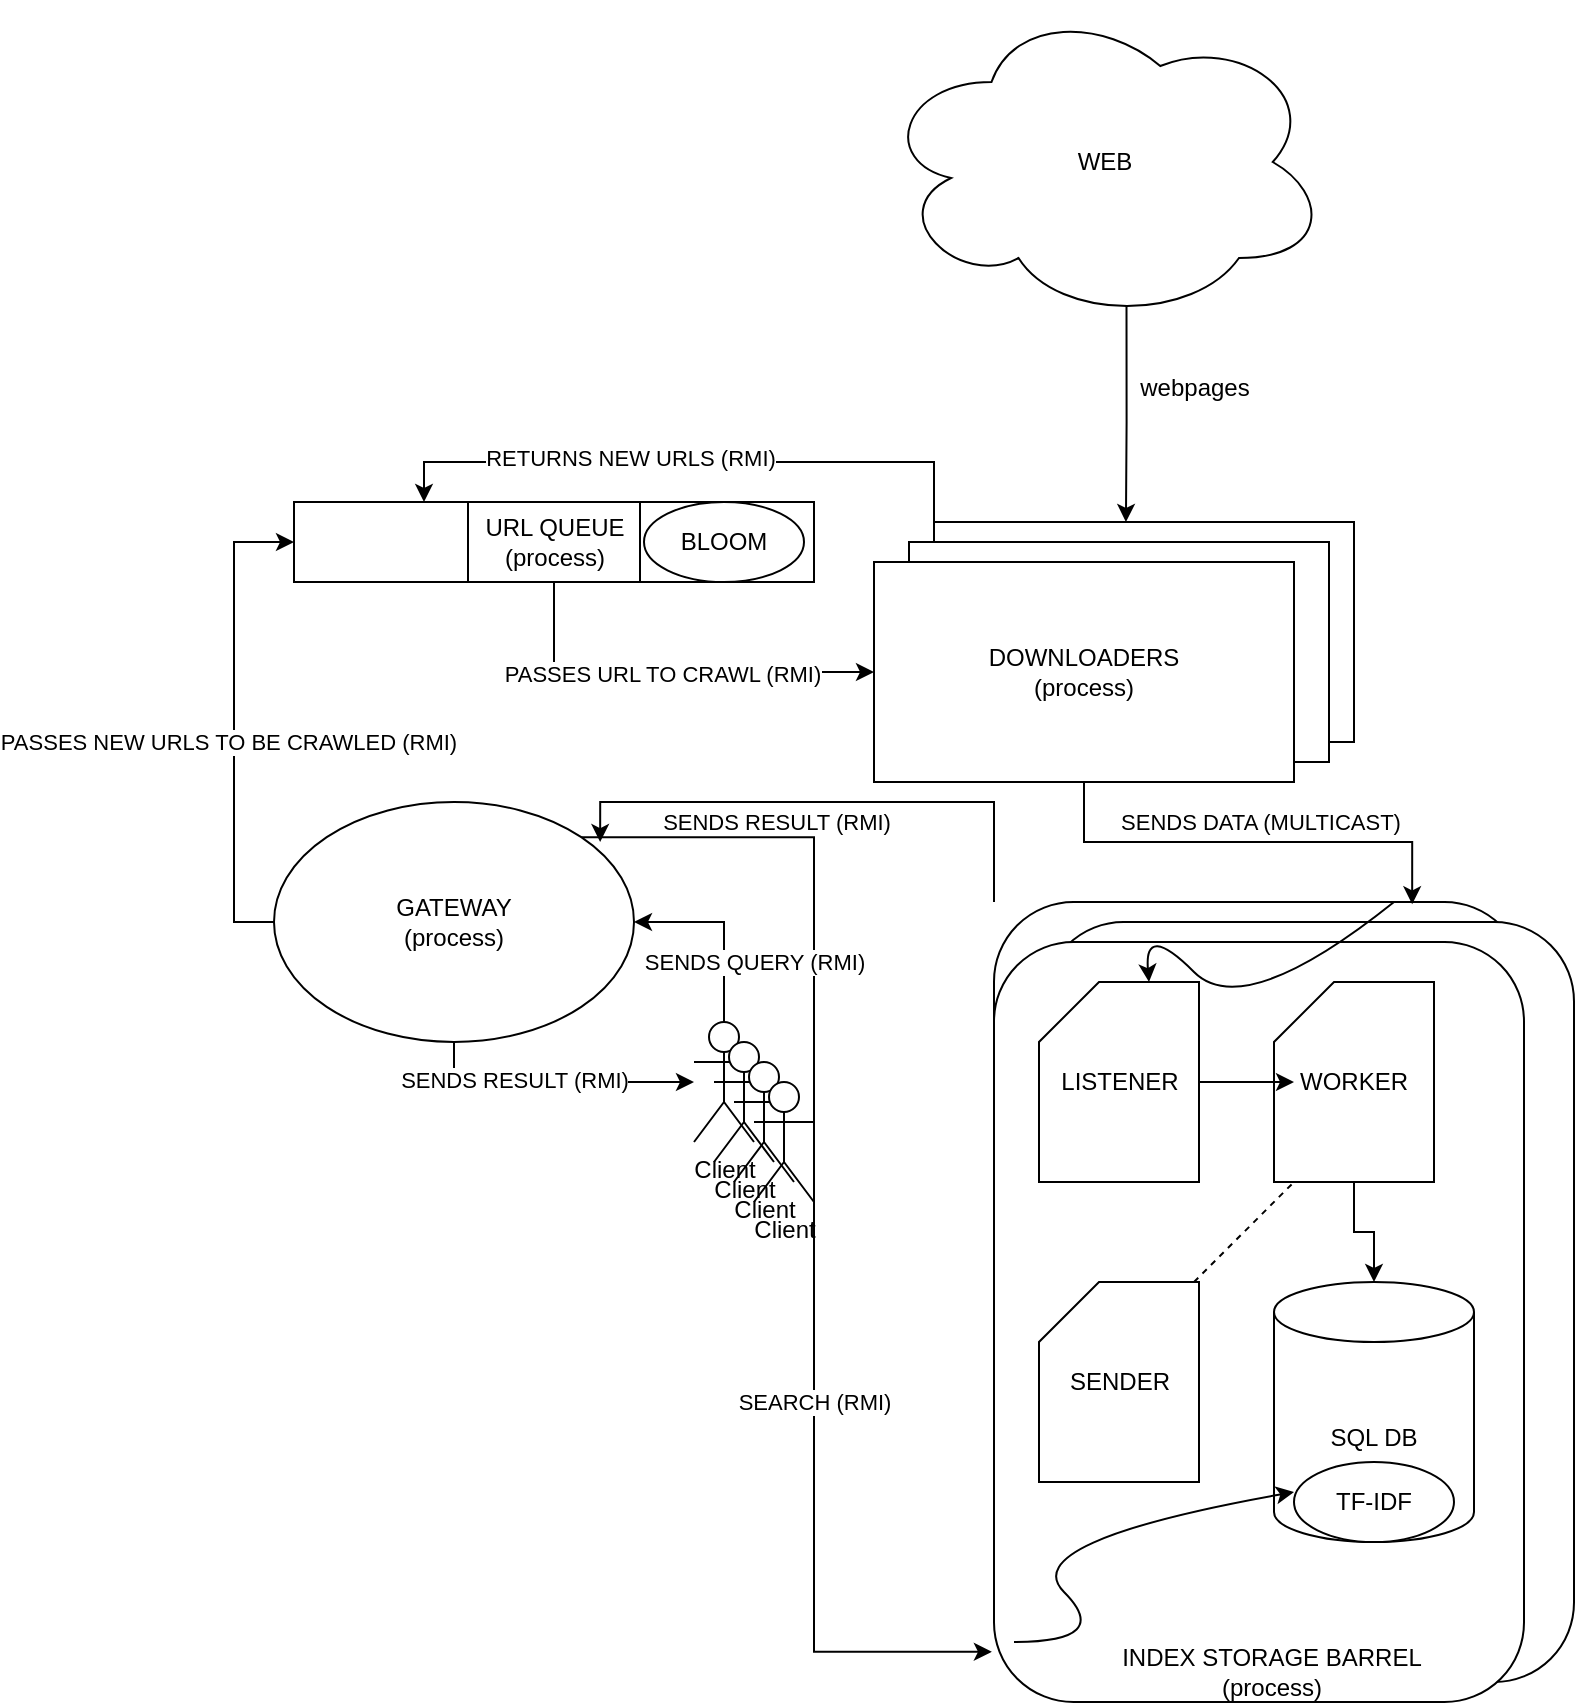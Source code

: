<mxfile version="24.2.2" type="device">
  <diagram name="Página-1" id="AQis3Hg6DkU5vkPPLNgG">
    <mxGraphModel dx="2227" dy="744" grid="1" gridSize="10" guides="1" tooltips="1" connect="1" arrows="1" fold="1" page="1" pageScale="1" pageWidth="827" pageHeight="1169" math="0" shadow="0">
      <root>
        <mxCell id="0" />
        <mxCell id="1" parent="0" />
        <mxCell id="kRZag-kqWFewV96_-z3r-1" style="edgeStyle=orthogonalEdgeStyle;rounded=0;orthogonalLoop=1;jettySize=auto;html=1;exitX=0;exitY=0;exitDx=0;exitDy=0;entryX=0.25;entryY=0;entryDx=0;entryDy=0;" edge="1" parent="1" source="RFBUqMEd2B99HiIqJ6Cl-3" target="RFBUqMEd2B99HiIqJ6Cl-2">
          <mxGeometry relative="1" as="geometry" />
        </mxCell>
        <mxCell id="kRZag-kqWFewV96_-z3r-2" value="RETURNS NEW URLS (RMI)" style="edgeLabel;html=1;align=center;verticalAlign=middle;resizable=0;points=[];" vertex="1" connectable="0" parent="kRZag-kqWFewV96_-z3r-1">
          <mxGeometry x="0.193" y="-2" relative="1" as="geometry">
            <mxPoint as="offset" />
          </mxGeometry>
        </mxCell>
        <mxCell id="RFBUqMEd2B99HiIqJ6Cl-3" value="" style="rounded=0;whiteSpace=wrap;html=1;" parent="1" vertex="1">
          <mxGeometry x="450" y="510" width="210" height="110" as="geometry" />
        </mxCell>
        <mxCell id="RFBUqMEd2B99HiIqJ6Cl-32" value="" style="rounded=0;whiteSpace=wrap;html=1;" parent="1" vertex="1">
          <mxGeometry x="437.5" y="520" width="210" height="110" as="geometry" />
        </mxCell>
        <mxCell id="RFBUqMEd2B99HiIqJ6Cl-8" style="edgeStyle=orthogonalEdgeStyle;rounded=0;orthogonalLoop=1;jettySize=auto;html=1;exitX=0.5;exitY=1;exitDx=0;exitDy=0;entryX=0;entryY=0.5;entryDx=0;entryDy=0;" parent="1" source="RFBUqMEd2B99HiIqJ6Cl-2" target="RFBUqMEd2B99HiIqJ6Cl-5" edge="1">
          <mxGeometry relative="1" as="geometry" />
        </mxCell>
        <mxCell id="RFBUqMEd2B99HiIqJ6Cl-9" value="PASSES URL TO CRAWL (RMI)" style="edgeLabel;html=1;align=center;verticalAlign=middle;resizable=0;points=[];" parent="RFBUqMEd2B99HiIqJ6Cl-8" vertex="1" connectable="0">
          <mxGeometry x="-0.034" y="-1" relative="1" as="geometry">
            <mxPoint as="offset" />
          </mxGeometry>
        </mxCell>
        <mxCell id="RFBUqMEd2B99HiIqJ6Cl-2" value="&lt;div&gt;URL QUEUE&lt;br&gt;(process)&lt;/div&gt;" style="shape=process;whiteSpace=wrap;html=1;backgroundOutline=1;size=0.333;" parent="1" vertex="1">
          <mxGeometry x="130" y="500" width="260" height="40" as="geometry" />
        </mxCell>
        <mxCell id="RFBUqMEd2B99HiIqJ6Cl-5" value="&lt;div&gt;DOWNLOADERS&lt;/div&gt;&lt;div&gt;(process)&lt;br&gt;&lt;/div&gt;" style="rounded=0;whiteSpace=wrap;html=1;" parent="1" vertex="1">
          <mxGeometry x="420" y="530" width="210" height="110" as="geometry" />
        </mxCell>
        <mxCell id="RFBUqMEd2B99HiIqJ6Cl-6" value="WEB" style="ellipse;shape=cloud;whiteSpace=wrap;html=1;" parent="1" vertex="1">
          <mxGeometry x="422.5" y="250" width="225" height="160" as="geometry" />
        </mxCell>
        <mxCell id="RFBUqMEd2B99HiIqJ6Cl-12" style="edgeStyle=orthogonalEdgeStyle;rounded=0;orthogonalLoop=1;jettySize=auto;html=1;exitX=0.55;exitY=0.95;exitDx=0;exitDy=0;exitPerimeter=0;entryX=0.457;entryY=0;entryDx=0;entryDy=0;entryPerimeter=0;" parent="1" source="RFBUqMEd2B99HiIqJ6Cl-6" target="RFBUqMEd2B99HiIqJ6Cl-3" edge="1">
          <mxGeometry relative="1" as="geometry" />
        </mxCell>
        <mxCell id="RFBUqMEd2B99HiIqJ6Cl-13" value="webpages" style="text;html=1;align=center;verticalAlign=middle;resizable=0;points=[];autosize=1;strokeColor=none;fillColor=none;" parent="1" vertex="1">
          <mxGeometry x="540" y="428" width="80" height="30" as="geometry" />
        </mxCell>
        <mxCell id="RFBUqMEd2B99HiIqJ6Cl-15" style="edgeStyle=orthogonalEdgeStyle;rounded=0;orthogonalLoop=1;jettySize=auto;html=1;exitX=0;exitY=0.5;exitDx=0;exitDy=0;entryX=0;entryY=0.5;entryDx=0;entryDy=0;" parent="1" source="RFBUqMEd2B99HiIqJ6Cl-14" target="RFBUqMEd2B99HiIqJ6Cl-2" edge="1">
          <mxGeometry relative="1" as="geometry" />
        </mxCell>
        <mxCell id="RFBUqMEd2B99HiIqJ6Cl-16" value="PASSES NEW URLS TO BE CRAWLED (RMI)" style="edgeLabel;html=1;align=center;verticalAlign=middle;resizable=0;points=[];" parent="RFBUqMEd2B99HiIqJ6Cl-15" vertex="1" connectable="0">
          <mxGeometry x="-0.2" y="3" relative="1" as="geometry">
            <mxPoint y="-14" as="offset" />
          </mxGeometry>
        </mxCell>
        <mxCell id="RFBUqMEd2B99HiIqJ6Cl-23" style="edgeStyle=orthogonalEdgeStyle;rounded=0;orthogonalLoop=1;jettySize=auto;html=1;exitX=0.5;exitY=1;exitDx=0;exitDy=0;" parent="1" source="RFBUqMEd2B99HiIqJ6Cl-14" target="RFBUqMEd2B99HiIqJ6Cl-20" edge="1">
          <mxGeometry relative="1" as="geometry">
            <mxPoint x="210" y="840" as="targetPoint" />
          </mxGeometry>
        </mxCell>
        <mxCell id="RFBUqMEd2B99HiIqJ6Cl-24" value="SENDS RESULT (RMI)" style="edgeLabel;html=1;align=center;verticalAlign=middle;resizable=0;points=[];" parent="RFBUqMEd2B99HiIqJ6Cl-23" vertex="1" connectable="0">
          <mxGeometry x="-0.286" y="1" relative="1" as="geometry">
            <mxPoint as="offset" />
          </mxGeometry>
        </mxCell>
        <mxCell id="RFBUqMEd2B99HiIqJ6Cl-40" style="edgeStyle=orthogonalEdgeStyle;rounded=0;orthogonalLoop=1;jettySize=auto;html=1;exitX=1;exitY=0;exitDx=0;exitDy=0;entryX=-0.004;entryY=0.934;entryDx=0;entryDy=0;entryPerimeter=0;" parent="1" source="RFBUqMEd2B99HiIqJ6Cl-14" target="RFBUqMEd2B99HiIqJ6Cl-34" edge="1">
          <mxGeometry relative="1" as="geometry">
            <mxPoint x="440" y="1080" as="targetPoint" />
          </mxGeometry>
        </mxCell>
        <mxCell id="RFBUqMEd2B99HiIqJ6Cl-41" value="SEARCH (RMI)" style="edgeLabel;html=1;align=center;verticalAlign=middle;resizable=0;points=[];" parent="RFBUqMEd2B99HiIqJ6Cl-40" vertex="1" connectable="0">
          <mxGeometry x="0.488" y="1" relative="1" as="geometry">
            <mxPoint x="-1" y="-57" as="offset" />
          </mxGeometry>
        </mxCell>
        <mxCell id="RFBUqMEd2B99HiIqJ6Cl-14" value="&lt;div&gt;GATEWAY&lt;/div&gt;&lt;div&gt;(process)&lt;br&gt;&lt;/div&gt;" style="ellipse;whiteSpace=wrap;html=1;" parent="1" vertex="1">
          <mxGeometry x="120" y="650" width="180" height="120" as="geometry" />
        </mxCell>
        <mxCell id="RFBUqMEd2B99HiIqJ6Cl-21" style="edgeStyle=orthogonalEdgeStyle;rounded=0;orthogonalLoop=1;jettySize=auto;html=1;entryX=1;entryY=0.5;entryDx=0;entryDy=0;exitX=0.5;exitY=0;exitDx=0;exitDy=0;exitPerimeter=0;" parent="1" source="RFBUqMEd2B99HiIqJ6Cl-20" target="RFBUqMEd2B99HiIqJ6Cl-14" edge="1">
          <mxGeometry relative="1" as="geometry">
            <mxPoint x="380" y="720" as="sourcePoint" />
          </mxGeometry>
        </mxCell>
        <mxCell id="RFBUqMEd2B99HiIqJ6Cl-22" value="SENDS QUERY (RMI)" style="edgeLabel;html=1;align=center;verticalAlign=middle;resizable=0;points=[];" parent="RFBUqMEd2B99HiIqJ6Cl-21" vertex="1" connectable="0">
          <mxGeometry x="-0.074" y="1" relative="1" as="geometry">
            <mxPoint x="16" y="14" as="offset" />
          </mxGeometry>
        </mxCell>
        <mxCell id="RFBUqMEd2B99HiIqJ6Cl-20" value="Client" style="shape=umlActor;verticalLabelPosition=bottom;verticalAlign=top;html=1;outlineConnect=0;" parent="1" vertex="1">
          <mxGeometry x="330" y="760" width="30" height="60" as="geometry" />
        </mxCell>
        <mxCell id="RFBUqMEd2B99HiIqJ6Cl-27" value="Client" style="shape=umlActor;verticalLabelPosition=bottom;verticalAlign=top;html=1;outlineConnect=0;" parent="1" vertex="1">
          <mxGeometry x="340" y="770" width="30" height="60" as="geometry" />
        </mxCell>
        <mxCell id="RFBUqMEd2B99HiIqJ6Cl-28" value="Client" style="shape=umlActor;verticalLabelPosition=bottom;verticalAlign=top;html=1;outlineConnect=0;" parent="1" vertex="1">
          <mxGeometry x="350" y="780" width="30" height="60" as="geometry" />
        </mxCell>
        <mxCell id="RFBUqMEd2B99HiIqJ6Cl-29" value="Client" style="shape=umlActor;verticalLabelPosition=bottom;verticalAlign=top;html=1;outlineConnect=0;" parent="1" vertex="1">
          <mxGeometry x="360" y="790" width="30" height="60" as="geometry" />
        </mxCell>
        <mxCell id="RFBUqMEd2B99HiIqJ6Cl-31" value="" style="rounded=1;whiteSpace=wrap;html=1;" parent="1" vertex="1">
          <mxGeometry x="480" y="700" width="265" height="380" as="geometry" />
        </mxCell>
        <mxCell id="RFBUqMEd2B99HiIqJ6Cl-33" value="" style="rounded=1;whiteSpace=wrap;html=1;" parent="1" vertex="1">
          <mxGeometry x="505" y="710" width="265" height="380" as="geometry" />
        </mxCell>
        <mxCell id="RFBUqMEd2B99HiIqJ6Cl-34" value="" style="rounded=1;whiteSpace=wrap;html=1;" parent="1" vertex="1">
          <mxGeometry x="480" y="720" width="265" height="380" as="geometry" />
        </mxCell>
        <mxCell id="RFBUqMEd2B99HiIqJ6Cl-35" style="edgeStyle=orthogonalEdgeStyle;rounded=0;orthogonalLoop=1;jettySize=auto;html=1;exitX=0;exitY=0;exitDx=0;exitDy=0;entryX=0.906;entryY=0.167;entryDx=0;entryDy=0;entryPerimeter=0;" parent="1" source="RFBUqMEd2B99HiIqJ6Cl-31" target="RFBUqMEd2B99HiIqJ6Cl-14" edge="1">
          <mxGeometry relative="1" as="geometry">
            <Array as="points">
              <mxPoint x="480" y="650" />
              <mxPoint x="283" y="650" />
            </Array>
          </mxGeometry>
        </mxCell>
        <mxCell id="RFBUqMEd2B99HiIqJ6Cl-36" value="SENDS RESULT (RMI)" style="edgeLabel;html=1;align=center;verticalAlign=middle;resizable=0;points=[];" parent="RFBUqMEd2B99HiIqJ6Cl-35" vertex="1" connectable="0">
          <mxGeometry x="0.437" y="5" relative="1" as="geometry">
            <mxPoint x="33" y="5" as="offset" />
          </mxGeometry>
        </mxCell>
        <mxCell id="RFBUqMEd2B99HiIqJ6Cl-37" style="edgeStyle=orthogonalEdgeStyle;rounded=0;orthogonalLoop=1;jettySize=auto;html=1;exitX=0.5;exitY=1;exitDx=0;exitDy=0;entryX=0.789;entryY=0.003;entryDx=0;entryDy=0;entryPerimeter=0;" parent="1" source="RFBUqMEd2B99HiIqJ6Cl-5" target="RFBUqMEd2B99HiIqJ6Cl-31" edge="1">
          <mxGeometry relative="1" as="geometry" />
        </mxCell>
        <mxCell id="RFBUqMEd2B99HiIqJ6Cl-38" value="SENDS DATA (MULTICAST)" style="edgeLabel;html=1;align=center;verticalAlign=middle;resizable=0;points=[];" parent="RFBUqMEd2B99HiIqJ6Cl-37" vertex="1" connectable="0">
          <mxGeometry x="0.128" y="-1" relative="1" as="geometry">
            <mxPoint x="-9" y="-11" as="offset" />
          </mxGeometry>
        </mxCell>
        <mxCell id="RFBUqMEd2B99HiIqJ6Cl-43" value="LISTENER" style="shape=card;whiteSpace=wrap;html=1;" parent="1" vertex="1">
          <mxGeometry x="502.5" y="740" width="80" height="100" as="geometry" />
        </mxCell>
        <mxCell id="RFBUqMEd2B99HiIqJ6Cl-44" value="WORKER" style="shape=card;whiteSpace=wrap;html=1;" parent="1" vertex="1">
          <mxGeometry x="620" y="740" width="80" height="100" as="geometry" />
        </mxCell>
        <mxCell id="RFBUqMEd2B99HiIqJ6Cl-46" value="SENDER" style="shape=card;whiteSpace=wrap;html=1;" parent="1" vertex="1">
          <mxGeometry x="502.5" y="890" width="80" height="100" as="geometry" />
        </mxCell>
        <mxCell id="RFBUqMEd2B99HiIqJ6Cl-49" value="" style="curved=1;endArrow=classic;html=1;rounded=0;entryX=0;entryY=0;entryDx=55;entryDy=0;entryPerimeter=0;" parent="1" target="RFBUqMEd2B99HiIqJ6Cl-43" edge="1">
          <mxGeometry width="50" height="50" relative="1" as="geometry">
            <mxPoint x="680" y="700" as="sourcePoint" />
            <mxPoint x="605" y="710" as="targetPoint" />
            <Array as="points">
              <mxPoint x="605" y="760" />
              <mxPoint x="555" y="710" />
            </Array>
          </mxGeometry>
        </mxCell>
        <mxCell id="RFBUqMEd2B99HiIqJ6Cl-54" style="edgeStyle=orthogonalEdgeStyle;rounded=0;orthogonalLoop=1;jettySize=auto;html=1;exitX=1;exitY=0.5;exitDx=0;exitDy=0;exitPerimeter=0;entryX=0.125;entryY=0.5;entryDx=0;entryDy=0;entryPerimeter=0;" parent="1" source="RFBUqMEd2B99HiIqJ6Cl-43" target="RFBUqMEd2B99HiIqJ6Cl-44" edge="1">
          <mxGeometry relative="1" as="geometry" />
        </mxCell>
        <mxCell id="RFBUqMEd2B99HiIqJ6Cl-55" value="" style="endArrow=none;dashed=1;html=1;rounded=0;" parent="1" edge="1">
          <mxGeometry width="50" height="50" relative="1" as="geometry">
            <mxPoint x="580" y="890" as="sourcePoint" />
            <mxPoint x="630" y="840" as="targetPoint" />
          </mxGeometry>
        </mxCell>
        <mxCell id="RFBUqMEd2B99HiIqJ6Cl-56" value="SQL DB" style="shape=cylinder3;whiteSpace=wrap;html=1;boundedLbl=1;backgroundOutline=1;size=15;" parent="1" vertex="1">
          <mxGeometry x="620" y="890" width="100" height="130" as="geometry" />
        </mxCell>
        <mxCell id="RFBUqMEd2B99HiIqJ6Cl-58" style="edgeStyle=orthogonalEdgeStyle;rounded=0;orthogonalLoop=1;jettySize=auto;html=1;exitX=0.5;exitY=1;exitDx=0;exitDy=0;exitPerimeter=0;entryX=0.5;entryY=0;entryDx=0;entryDy=0;entryPerimeter=0;" parent="1" source="RFBUqMEd2B99HiIqJ6Cl-44" target="RFBUqMEd2B99HiIqJ6Cl-56" edge="1">
          <mxGeometry relative="1" as="geometry" />
        </mxCell>
        <mxCell id="RFBUqMEd2B99HiIqJ6Cl-62" value="BLOOM" style="ellipse;whiteSpace=wrap;html=1;" parent="1" vertex="1">
          <mxGeometry x="305" y="500" width="80" height="40" as="geometry" />
        </mxCell>
        <mxCell id="RFBUqMEd2B99HiIqJ6Cl-63" value="TF-IDF" style="ellipse;whiteSpace=wrap;html=1;" parent="1" vertex="1">
          <mxGeometry x="630" y="980" width="80" height="40" as="geometry" />
        </mxCell>
        <mxCell id="RFBUqMEd2B99HiIqJ6Cl-64" value="INDEX STORAGE BARREL&lt;br&gt;(process)" style="text;html=1;align=center;verticalAlign=middle;whiteSpace=wrap;rounded=0;" parent="1" vertex="1">
          <mxGeometry x="540" y="1070" width="157.5" height="30" as="geometry" />
        </mxCell>
        <mxCell id="kRZag-kqWFewV96_-z3r-4" value="" style="curved=1;endArrow=classic;html=1;rounded=0;entryX=0;entryY=1;entryDx=0;entryDy=-15;entryPerimeter=0;" edge="1" parent="1">
          <mxGeometry width="50" height="50" relative="1" as="geometry">
            <mxPoint x="490" y="1070" as="sourcePoint" />
            <mxPoint x="630" y="995" as="targetPoint" />
            <Array as="points">
              <mxPoint x="540" y="1070" />
              <mxPoint x="490" y="1020" />
            </Array>
          </mxGeometry>
        </mxCell>
      </root>
    </mxGraphModel>
  </diagram>
</mxfile>
